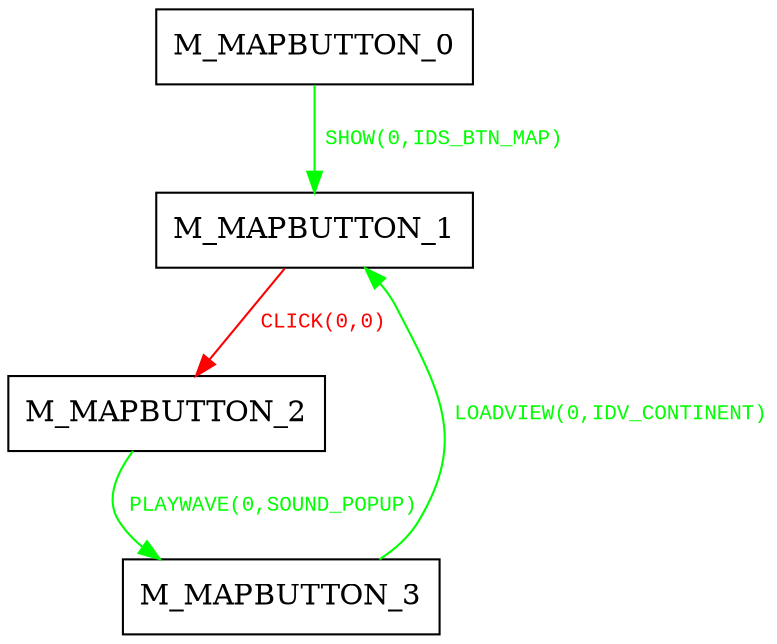 digraph {
 node [shape=record];
"M_MAPBUTTON_0" -> "M_MAPBUTTON_1"[color=green, fontcolor=green, label=< <font face="Courier New" point-size="10">
SHOW(0,IDS_BTN_MAP)<br/>
</font>>];
"M_MAPBUTTON_1" -> "M_MAPBUTTON_2"[color=red, fontcolor=red, label=< <font face="Courier New" point-size="10">
CLICK(0,0)<br/>
</font>>];
"M_MAPBUTTON_2" -> "M_MAPBUTTON_3"[color=green, fontcolor=green, label=< <font face="Courier New" point-size="10">
PLAYWAVE(0,SOUND_POPUP)<br/>
</font>>];
"M_MAPBUTTON_3" -> "M_MAPBUTTON_1"[color=green, fontcolor=green, label=< <font face="Courier New" point-size="10">
LOADVIEW(0,IDV_CONTINENT)<br/>
</font>>];
}
